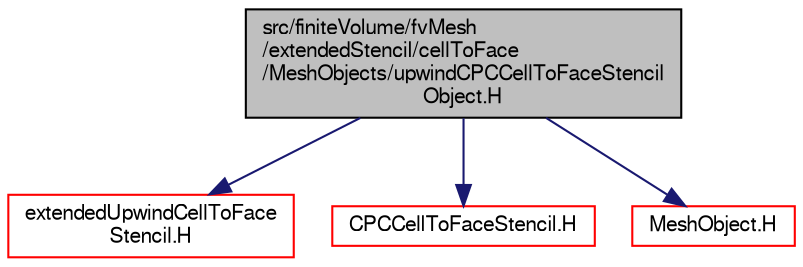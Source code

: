 digraph "src/finiteVolume/fvMesh/extendedStencil/cellToFace/MeshObjects/upwindCPCCellToFaceStencilObject.H"
{
  bgcolor="transparent";
  edge [fontname="FreeSans",fontsize="10",labelfontname="FreeSans",labelfontsize="10"];
  node [fontname="FreeSans",fontsize="10",shape=record];
  Node0 [label="src/finiteVolume/fvMesh\l/extendedStencil/cellToFace\l/MeshObjects/upwindCPCCellToFaceStencil\lObject.H",height=0.2,width=0.4,color="black", fillcolor="grey75", style="filled", fontcolor="black"];
  Node0 -> Node1 [color="midnightblue",fontsize="10",style="solid",fontname="FreeSans"];
  Node1 [label="extendedUpwindCellToFace\lStencil.H",height=0.2,width=0.4,color="red",URL="$a03401.html"];
  Node0 -> Node321 [color="midnightblue",fontsize="10",style="solid",fontname="FreeSans"];
  Node321 [label="CPCCellToFaceStencil.H",height=0.2,width=0.4,color="red",URL="$a03428.html"];
  Node0 -> Node328 [color="midnightblue",fontsize="10",style="solid",fontname="FreeSans"];
  Node328 [label="MeshObject.H",height=0.2,width=0.4,color="red",URL="$a11174.html"];
}
